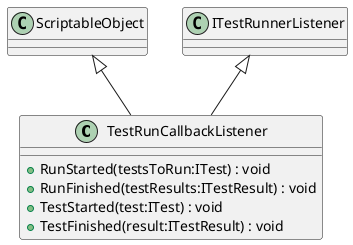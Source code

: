 @startuml
class TestRunCallbackListener {
    + RunStarted(testsToRun:ITest) : void
    + RunFinished(testResults:ITestResult) : void
    + TestStarted(test:ITest) : void
    + TestFinished(result:ITestResult) : void
}
ScriptableObject <|-- TestRunCallbackListener
ITestRunnerListener <|-- TestRunCallbackListener
@enduml

